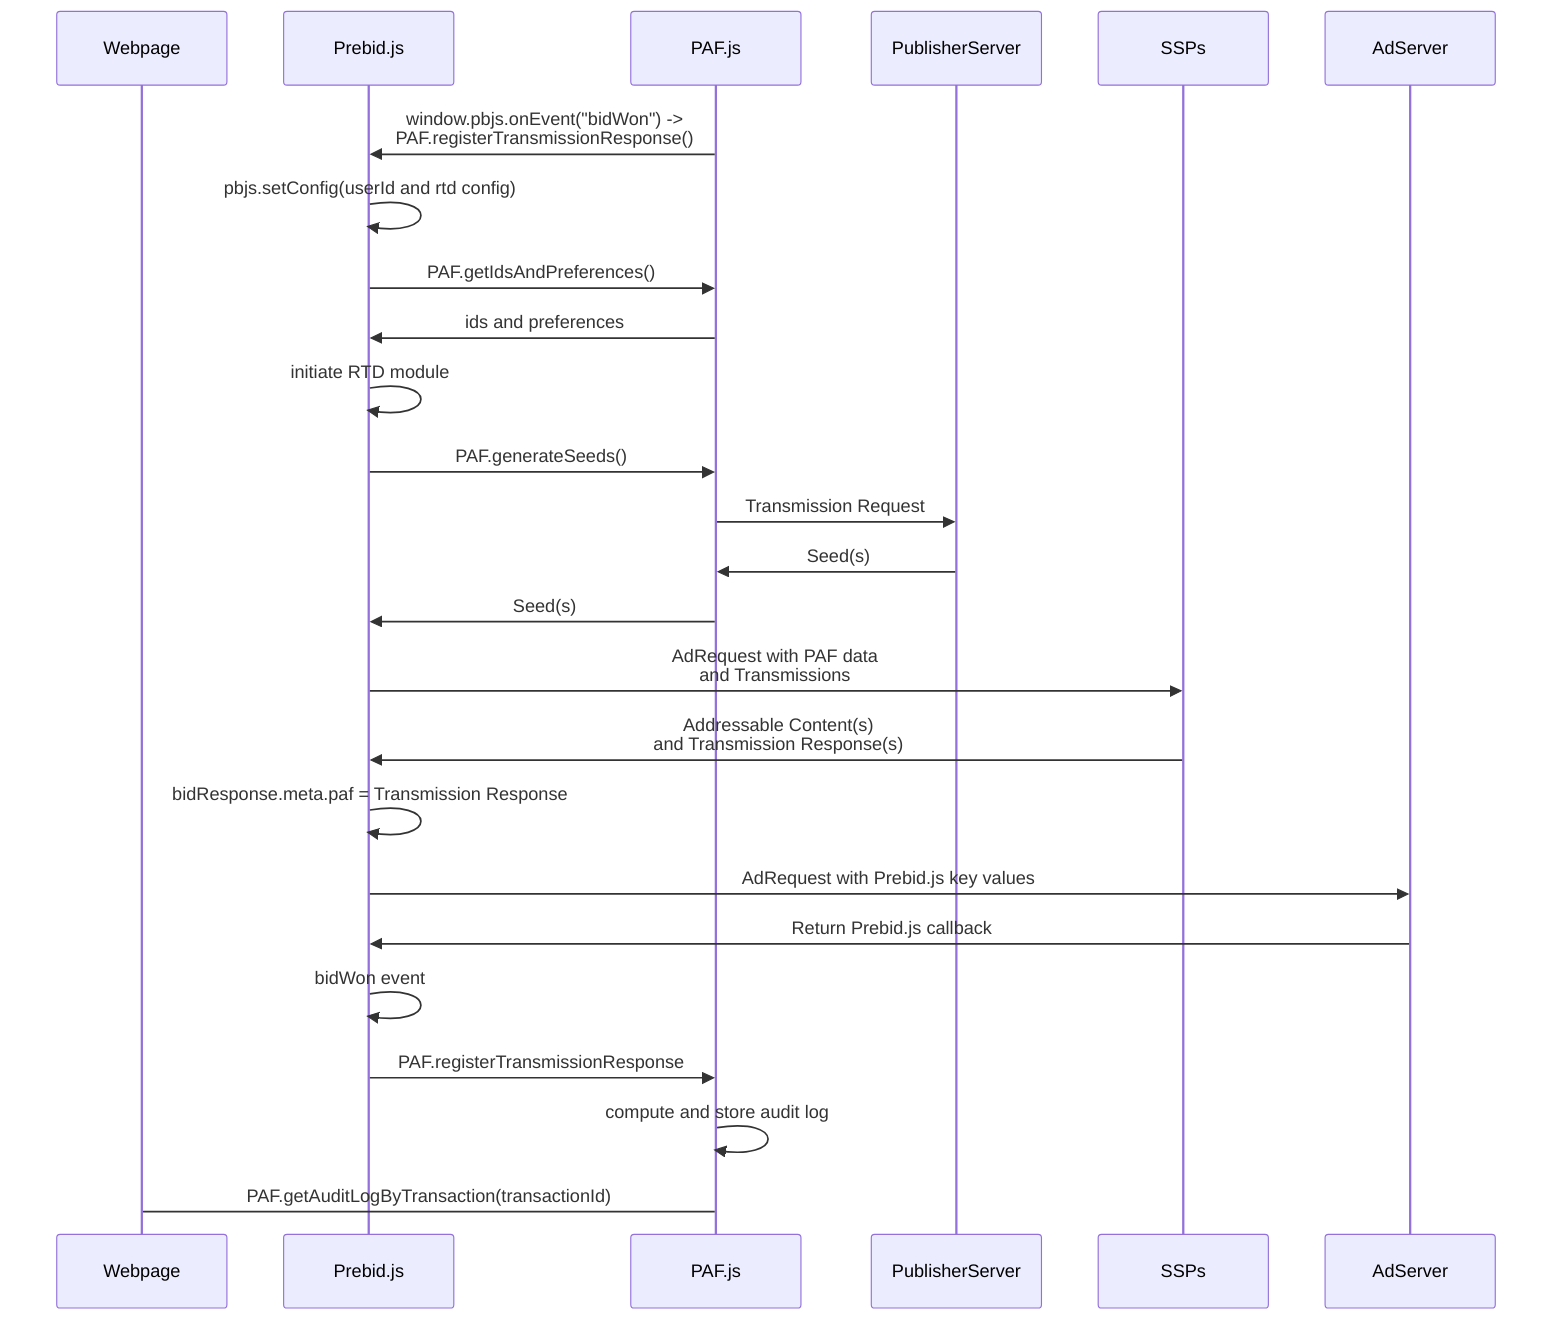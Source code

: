 sequenceDiagram
    participant Webpage
    participant Prebid.js
    participant PAF.js
    participant PublisherServer
    participant SSPs
    participant AdServer

    PAF.js->>Prebid.js: window.pbjs.onEvent("bidWon") -><br />PAF.registerTransmissionResponse()
    Prebid.js->>Prebid.js: pbjs.setConfig(userId and rtd config)
    Prebid.js->>PAF.js: PAF.getIdsAndPreferences()
    PAF.js->>Prebid.js: ids and preferences
    Prebid.js->>Prebid.js: initiate RTD module
    Prebid.js->>PAF.js: PAF.generateSeeds()
    PAF.js->>PublisherServer: Transmission Request
    PublisherServer->>PAF.js: Seed(s)
    PAF.js->>Prebid.js: Seed(s)
    Prebid.js->>SSPs: AdRequest with PAF data<br /> and Transmissions
    SSPs->>Prebid.js: Addressable Content(s) <br />and Transmission Response(s)
    Prebid.js->>Prebid.js: bidResponse.meta.paf = Transmission Response
    Prebid.js->>AdServer: AdRequest with Prebid.js key values
    AdServer->>Prebid.js: Return Prebid.js callback
    Prebid.js->>Prebid.js: bidWon event
    Prebid.js->>PAF.js: PAF.registerTransmissionResponse
    PAF.js->>PAF.js: compute and store audit log
    Webpage->PAF.js: PAF.getAuditLogByTransaction(transactionId)